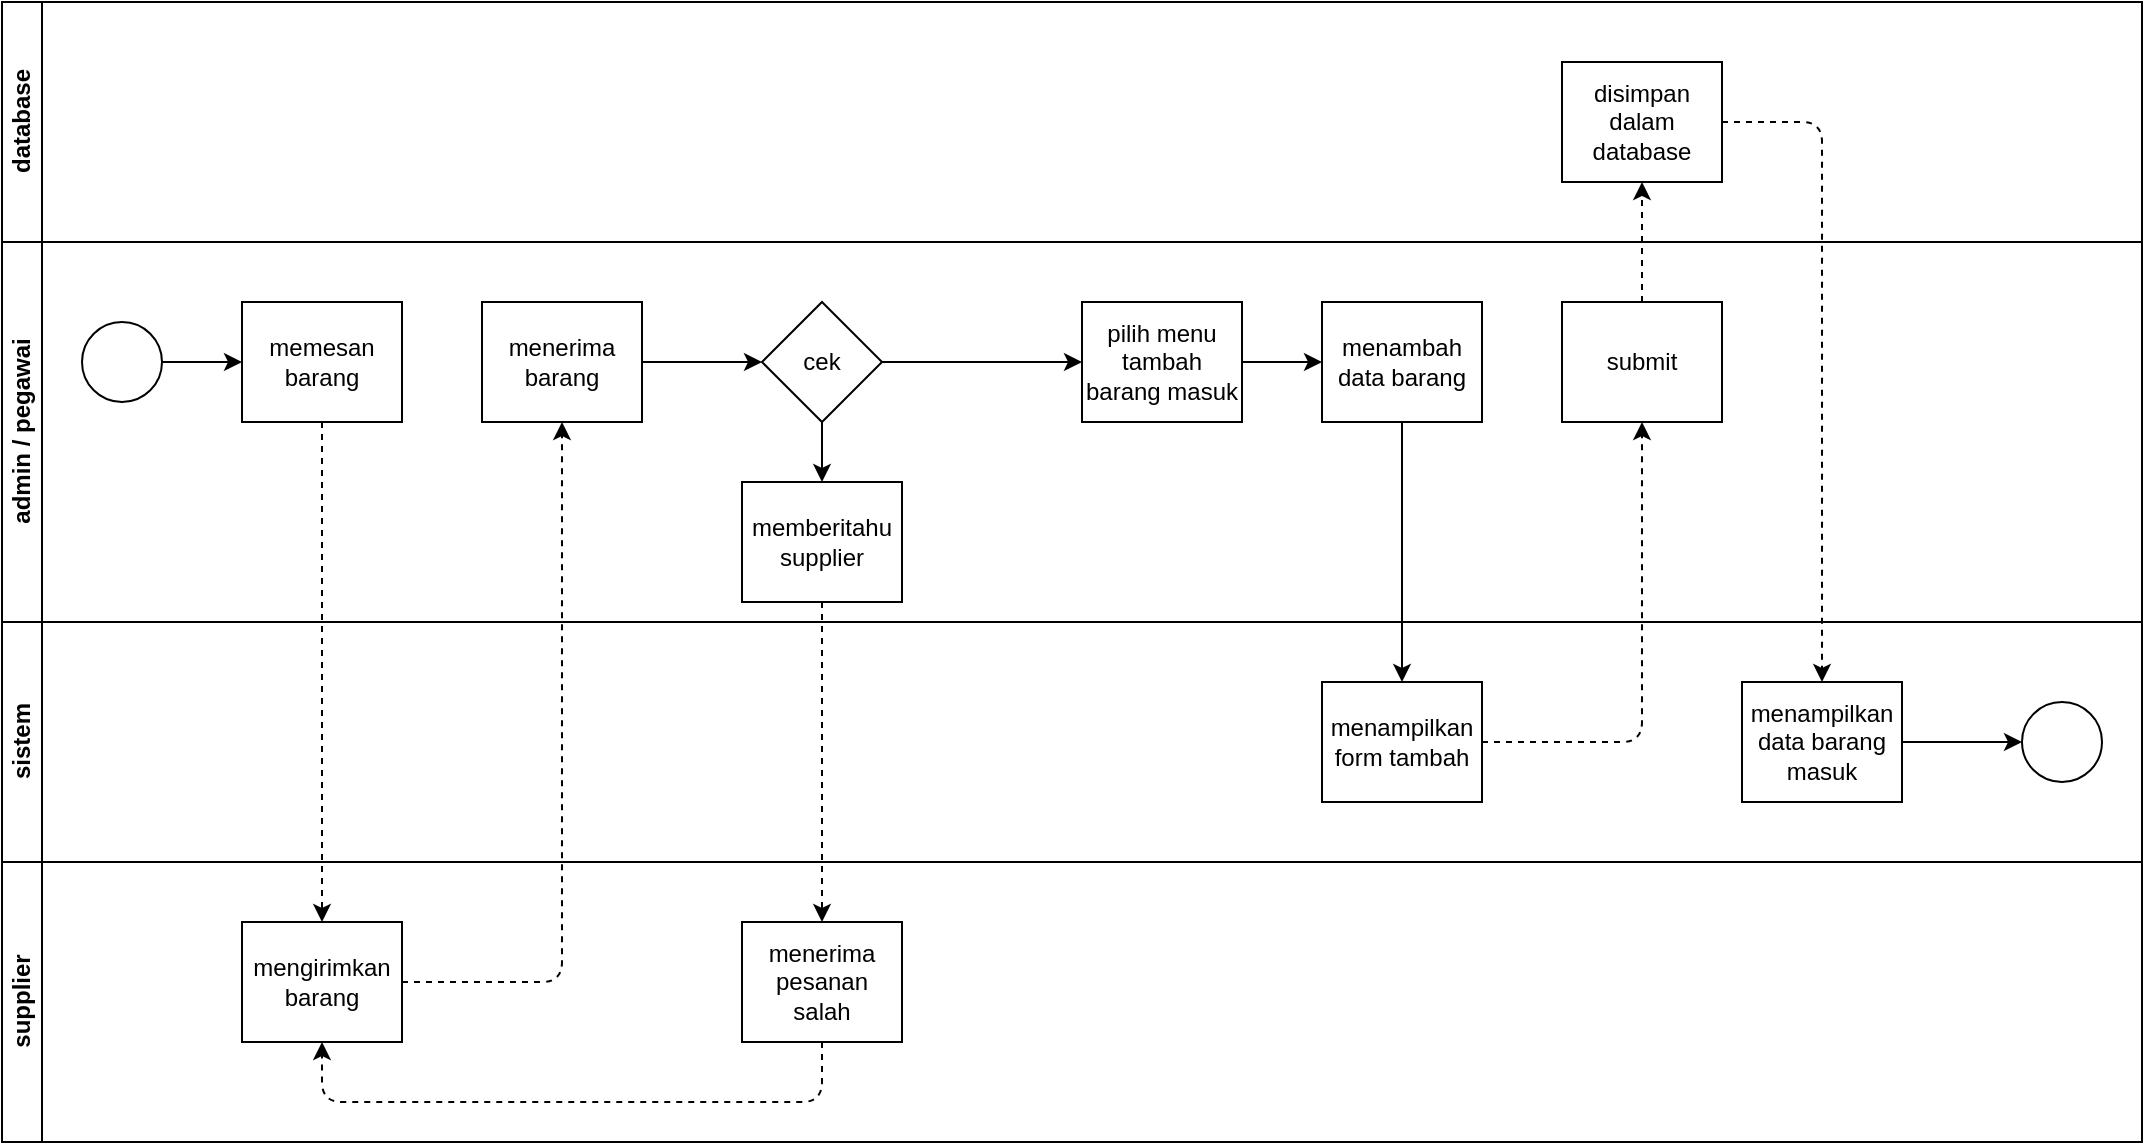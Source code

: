 <mxfile version="14.4.3" type="device"><diagram id="prtHgNgQTEPvFCAcTncT" name="Page-1"><mxGraphModel dx="1199" dy="1822" grid="1" gridSize="10" guides="1" tooltips="1" connect="1" arrows="1" fold="1" page="1" pageScale="1" pageWidth="827" pageHeight="1169" math="0" shadow="0"><root><mxCell id="0"/><mxCell id="1" parent="0"/><mxCell id="dNxyNK7c78bLwvsdeMH5-19" value="" style="swimlane;html=1;childLayout=stackLayout;resizeParent=1;resizeParentMax=0;horizontal=0;startSize=0;horizontalStack=0;" parent="1" vertex="1"><mxGeometry x="140" y="-150" width="1070" height="450" as="geometry"><mxRectangle x="140" y="120" width="50" height="40" as="alternateBounds"/></mxGeometry></mxCell><mxCell id="dNxyNK7c78bLwvsdeMH5-20" value="admin / pegawai" style="swimlane;html=1;startSize=20;horizontal=0;" parent="dNxyNK7c78bLwvsdeMH5-19" vertex="1"><mxGeometry width="1070" height="190" as="geometry"/></mxCell><mxCell id="dNxyNK7c78bLwvsdeMH5-25" value="" style="edgeStyle=orthogonalEdgeStyle;rounded=0;orthogonalLoop=1;jettySize=auto;html=1;" parent="dNxyNK7c78bLwvsdeMH5-20" source="dNxyNK7c78bLwvsdeMH5-23" target="dNxyNK7c78bLwvsdeMH5-24" edge="1"><mxGeometry relative="1" as="geometry"/></mxCell><mxCell id="dNxyNK7c78bLwvsdeMH5-23" value="" style="ellipse;whiteSpace=wrap;html=1;" parent="dNxyNK7c78bLwvsdeMH5-20" vertex="1"><mxGeometry x="40" y="40" width="40" height="40" as="geometry"/></mxCell><mxCell id="dNxyNK7c78bLwvsdeMH5-24" value="memesan barang" style="rounded=0;whiteSpace=wrap;html=1;fontFamily=Helvetica;fontSize=12;fontColor=#000000;align=center;" parent="dNxyNK7c78bLwvsdeMH5-20" vertex="1"><mxGeometry x="120" y="30" width="80" height="60" as="geometry"/></mxCell><mxCell id="dNxyNK7c78bLwvsdeMH5-30" value="menerima barang" style="rounded=0;whiteSpace=wrap;html=1;fontFamily=Helvetica;fontSize=12;fontColor=#000000;align=center;" parent="dNxyNK7c78bLwvsdeMH5-20" vertex="1"><mxGeometry x="240" y="30" width="80" height="60" as="geometry"/></mxCell><mxCell id="GOLotcoybnRaGp0tELkT-29" value="pilih menu tambah barang masuk" style="rounded=0;whiteSpace=wrap;html=1;fontFamily=Helvetica;fontSize=12;fontColor=#000000;align=center;" vertex="1" parent="dNxyNK7c78bLwvsdeMH5-20"><mxGeometry x="540" y="30" width="80" height="60" as="geometry"/></mxCell><mxCell id="GOLotcoybnRaGp0tELkT-31" value="menambah data barang" style="rounded=0;whiteSpace=wrap;html=1;fontFamily=Helvetica;fontSize=12;fontColor=#000000;align=center;" vertex="1" parent="dNxyNK7c78bLwvsdeMH5-20"><mxGeometry x="660" y="30" width="80" height="60" as="geometry"/></mxCell><mxCell id="GOLotcoybnRaGp0tELkT-32" value="" style="endArrow=classic;html=1;exitX=1;exitY=0.5;exitDx=0;exitDy=0;entryX=0;entryY=0.5;entryDx=0;entryDy=0;" edge="1" parent="dNxyNK7c78bLwvsdeMH5-20" source="GOLotcoybnRaGp0tELkT-29" target="GOLotcoybnRaGp0tELkT-31"><mxGeometry width="50" height="50" relative="1" as="geometry"><mxPoint x="390" y="69.5" as="sourcePoint"/><mxPoint x="430" y="69.5" as="targetPoint"/></mxGeometry></mxCell><mxCell id="GOLotcoybnRaGp0tELkT-83" value="cek" style="rhombus;whiteSpace=wrap;html=1;startSize=20;" vertex="1" parent="dNxyNK7c78bLwvsdeMH5-20"><mxGeometry x="380" y="30" width="60" height="60" as="geometry"/></mxCell><mxCell id="GOLotcoybnRaGp0tELkT-85" value="memberitahu supplier" style="rounded=0;whiteSpace=wrap;html=1;fontFamily=Helvetica;fontSize=12;fontColor=#000000;align=center;" vertex="1" parent="dNxyNK7c78bLwvsdeMH5-20"><mxGeometry x="370" y="120" width="80" height="60" as="geometry"/></mxCell><mxCell id="GOLotcoybnRaGp0tELkT-89" value="" style="endArrow=classic;html=1;exitX=1;exitY=0.5;exitDx=0;exitDy=0;entryX=0;entryY=0.5;entryDx=0;entryDy=0;" edge="1" parent="dNxyNK7c78bLwvsdeMH5-20" source="dNxyNK7c78bLwvsdeMH5-30" target="GOLotcoybnRaGp0tELkT-83"><mxGeometry width="50" height="50" relative="1" as="geometry"><mxPoint x="340" y="120" as="sourcePoint"/><mxPoint x="390" y="70" as="targetPoint"/></mxGeometry></mxCell><mxCell id="GOLotcoybnRaGp0tELkT-90" value="" style="endArrow=classic;html=1;exitX=0.5;exitY=1;exitDx=0;exitDy=0;entryX=0.5;entryY=0;entryDx=0;entryDy=0;" edge="1" parent="dNxyNK7c78bLwvsdeMH5-20" source="GOLotcoybnRaGp0tELkT-83" target="GOLotcoybnRaGp0tELkT-85"><mxGeometry width="50" height="50" relative="1" as="geometry"><mxPoint x="330" y="70" as="sourcePoint"/><mxPoint x="390" y="70" as="targetPoint"/></mxGeometry></mxCell><mxCell id="GOLotcoybnRaGp0tELkT-91" value="" style="endArrow=classic;html=1;exitX=1;exitY=0.5;exitDx=0;exitDy=0;" edge="1" parent="dNxyNK7c78bLwvsdeMH5-20" source="GOLotcoybnRaGp0tELkT-83" target="GOLotcoybnRaGp0tELkT-29"><mxGeometry width="50" height="50" relative="1" as="geometry"><mxPoint x="420" y="100" as="sourcePoint"/><mxPoint x="420" y="130" as="targetPoint"/></mxGeometry></mxCell><mxCell id="GOLotcoybnRaGp0tELkT-94" value="submit" style="rounded=0;whiteSpace=wrap;html=1;fontFamily=Helvetica;fontSize=12;fontColor=#000000;align=center;" vertex="1" parent="dNxyNK7c78bLwvsdeMH5-20"><mxGeometry x="780" y="30" width="80" height="60" as="geometry"/></mxCell><mxCell id="dNxyNK7c78bLwvsdeMH5-21" value="sistem" style="swimlane;html=1;startSize=20;horizontal=0;" parent="dNxyNK7c78bLwvsdeMH5-19" vertex="1"><mxGeometry y="190" width="1070" height="120" as="geometry"><mxRectangle x="20" y="120" width="630" height="20" as="alternateBounds"/></mxGeometry></mxCell><mxCell id="dNxyNK7c78bLwvsdeMH5-29" value="" style="edgeStyle=orthogonalEdgeStyle;rounded=0;orthogonalLoop=1;jettySize=auto;html=1;endArrow=classic;endFill=1;" parent="dNxyNK7c78bLwvsdeMH5-21" source="dNxyNK7c78bLwvsdeMH5-26" edge="1"><mxGeometry relative="1" as="geometry"><mxPoint x="260" y="60" as="targetPoint"/></mxGeometry></mxCell><mxCell id="GOLotcoybnRaGp0tELkT-4" value="menampilkan form tambah" style="rounded=0;whiteSpace=wrap;html=1;fontFamily=Helvetica;fontSize=12;fontColor=#000000;align=center;" vertex="1" parent="dNxyNK7c78bLwvsdeMH5-21"><mxGeometry x="660" y="30" width="80" height="60" as="geometry"/></mxCell><mxCell id="GOLotcoybnRaGp0tELkT-71" value="menampilkan data barang masuk" style="rounded=0;whiteSpace=wrap;html=1;fontFamily=Helvetica;fontSize=12;fontColor=#000000;align=center;" vertex="1" parent="dNxyNK7c78bLwvsdeMH5-21"><mxGeometry x="870" y="30" width="80" height="60" as="geometry"/></mxCell><mxCell id="GOLotcoybnRaGp0tELkT-74" value="" style="ellipse;whiteSpace=wrap;html=1;" vertex="1" parent="dNxyNK7c78bLwvsdeMH5-21"><mxGeometry x="1010" y="40" width="40" height="40" as="geometry"/></mxCell><mxCell id="GOLotcoybnRaGp0tELkT-75" value="" style="endArrow=classic;html=1;exitX=1;exitY=0.5;exitDx=0;exitDy=0;entryX=0;entryY=0.5;entryDx=0;entryDy=0;" edge="1" parent="dNxyNK7c78bLwvsdeMH5-21" source="GOLotcoybnRaGp0tELkT-71" target="GOLotcoybnRaGp0tELkT-74"><mxGeometry width="50" height="50" relative="1" as="geometry"><mxPoint x="960" y="80" as="sourcePoint"/><mxPoint x="1010" y="30" as="targetPoint"/></mxGeometry></mxCell><mxCell id="dNxyNK7c78bLwvsdeMH5-22" value="supplier" style="swimlane;html=1;startSize=20;horizontal=0;" parent="dNxyNK7c78bLwvsdeMH5-19" vertex="1"><mxGeometry y="310" width="1070" height="140" as="geometry"><mxRectangle x="20" y="240" width="630" as="alternateBounds"/></mxGeometry></mxCell><mxCell id="GOLotcoybnRaGp0tELkT-14" value="mengirimkan barang" style="rounded=0;whiteSpace=wrap;html=1;fontFamily=Helvetica;fontSize=12;fontColor=#000000;align=center;" vertex="1" parent="dNxyNK7c78bLwvsdeMH5-22"><mxGeometry x="120" y="30" width="80" height="60" as="geometry"/></mxCell><mxCell id="GOLotcoybnRaGp0tELkT-86" value="menerima pesanan salah" style="rounded=0;whiteSpace=wrap;html=1;fontFamily=Helvetica;fontSize=12;fontColor=#000000;align=center;" vertex="1" parent="dNxyNK7c78bLwvsdeMH5-22"><mxGeometry x="370" y="30" width="80" height="60" as="geometry"/></mxCell><mxCell id="GOLotcoybnRaGp0tELkT-88" value="" style="endArrow=classic;html=1;dashed=1;entryX=0.5;entryY=1;entryDx=0;entryDy=0;exitX=0.5;exitY=1;exitDx=0;exitDy=0;" edge="1" parent="dNxyNK7c78bLwvsdeMH5-22" source="GOLotcoybnRaGp0tELkT-86" target="GOLotcoybnRaGp0tELkT-14"><mxGeometry width="50" height="50" relative="1" as="geometry"><mxPoint x="300" y="110" as="sourcePoint"/><mxPoint x="350" y="60" as="targetPoint"/><Array as="points"><mxPoint x="410" y="120"/><mxPoint x="160" y="120"/></Array></mxGeometry></mxCell><mxCell id="GOLotcoybnRaGp0tELkT-80" value="" style="endArrow=classic;html=1;exitX=0.5;exitY=1;exitDx=0;exitDy=0;entryX=0.5;entryY=0;entryDx=0;entryDy=0;dashed=1;" edge="1" parent="dNxyNK7c78bLwvsdeMH5-19" source="dNxyNK7c78bLwvsdeMH5-24" target="GOLotcoybnRaGp0tELkT-14"><mxGeometry width="50" height="50" relative="1" as="geometry"><mxPoint x="180" y="210" as="sourcePoint"/><mxPoint x="230" y="160" as="targetPoint"/></mxGeometry></mxCell><mxCell id="GOLotcoybnRaGp0tELkT-81" value="" style="endArrow=classic;html=1;dashed=1;exitX=1;exitY=0.5;exitDx=0;exitDy=0;entryX=0.5;entryY=1;entryDx=0;entryDy=0;" edge="1" parent="dNxyNK7c78bLwvsdeMH5-19" source="GOLotcoybnRaGp0tELkT-14" target="dNxyNK7c78bLwvsdeMH5-30"><mxGeometry width="50" height="50" relative="1" as="geometry"><mxPoint x="280" y="350" as="sourcePoint"/><mxPoint x="330" y="300" as="targetPoint"/><Array as="points"><mxPoint x="280" y="370"/></Array></mxGeometry></mxCell><mxCell id="GOLotcoybnRaGp0tELkT-87" value="" style="endArrow=classic;html=1;dashed=1;exitX=0.5;exitY=1;exitDx=0;exitDy=0;entryX=0.5;entryY=0;entryDx=0;entryDy=0;" edge="1" parent="dNxyNK7c78bLwvsdeMH5-19" source="GOLotcoybnRaGp0tELkT-85" target="GOLotcoybnRaGp0tELkT-86"><mxGeometry width="50" height="50" relative="1" as="geometry"><mxPoint x="340" y="270" as="sourcePoint"/><mxPoint x="390" y="220" as="targetPoint"/></mxGeometry></mxCell><mxCell id="GOLotcoybnRaGp0tELkT-93" value="" style="endArrow=classic;html=1;exitX=0.5;exitY=1;exitDx=0;exitDy=0;entryX=0.5;entryY=0;entryDx=0;entryDy=0;" edge="1" parent="dNxyNK7c78bLwvsdeMH5-19" source="GOLotcoybnRaGp0tELkT-31" target="GOLotcoybnRaGp0tELkT-4"><mxGeometry width="50" height="50" relative="1" as="geometry"><mxPoint x="430" y="110" as="sourcePoint"/><mxPoint x="430" y="140" as="targetPoint"/></mxGeometry></mxCell><mxCell id="GOLotcoybnRaGp0tELkT-98" value="" style="endArrow=classic;html=1;dashed=1;exitX=1;exitY=0.5;exitDx=0;exitDy=0;entryX=0.5;entryY=1;entryDx=0;entryDy=0;" edge="1" parent="dNxyNK7c78bLwvsdeMH5-19" source="GOLotcoybnRaGp0tELkT-4" target="GOLotcoybnRaGp0tELkT-94"><mxGeometry width="50" height="50" relative="1" as="geometry"><mxPoint x="830" y="40" as="sourcePoint"/><mxPoint x="830" y="-20" as="targetPoint"/><Array as="points"><mxPoint x="820" y="250"/></Array></mxGeometry></mxCell><mxCell id="GOLotcoybnRaGp0tELkT-48" value="database" style="swimlane;html=1;startSize=20;horizontal=0;" vertex="1" parent="1"><mxGeometry x="140" y="-270" width="1070" height="120" as="geometry"/></mxCell><mxCell id="GOLotcoybnRaGp0tELkT-70" value="disimpan dalam database" style="rounded=0;whiteSpace=wrap;html=1;fontFamily=Helvetica;fontSize=12;fontColor=#000000;align=center;" vertex="1" parent="GOLotcoybnRaGp0tELkT-48"><mxGeometry x="780" y="30" width="80" height="60" as="geometry"/></mxCell><mxCell id="GOLotcoybnRaGp0tELkT-72" value="" style="endArrow=classic;html=1;dashed=1;exitX=0.5;exitY=0;exitDx=0;exitDy=0;entryX=0.5;entryY=1;entryDx=0;entryDy=0;" edge="1" parent="1" source="GOLotcoybnRaGp0tELkT-94" target="GOLotcoybnRaGp0tELkT-70"><mxGeometry width="50" height="50" relative="1" as="geometry"><mxPoint x="930" y="-170" as="sourcePoint"/><mxPoint x="980" y="-220" as="targetPoint"/></mxGeometry></mxCell><mxCell id="GOLotcoybnRaGp0tELkT-99" value="" style="endArrow=classic;html=1;dashed=1;exitX=1;exitY=0.5;exitDx=0;exitDy=0;entryX=0.5;entryY=0;entryDx=0;entryDy=0;" edge="1" parent="1" source="GOLotcoybnRaGp0tELkT-70" target="GOLotcoybnRaGp0tELkT-71"><mxGeometry width="50" height="50" relative="1" as="geometry"><mxPoint x="970" y="-110" as="sourcePoint"/><mxPoint x="970" y="-170" as="targetPoint"/><Array as="points"><mxPoint x="1050" y="-210"/></Array></mxGeometry></mxCell></root></mxGraphModel></diagram></mxfile>